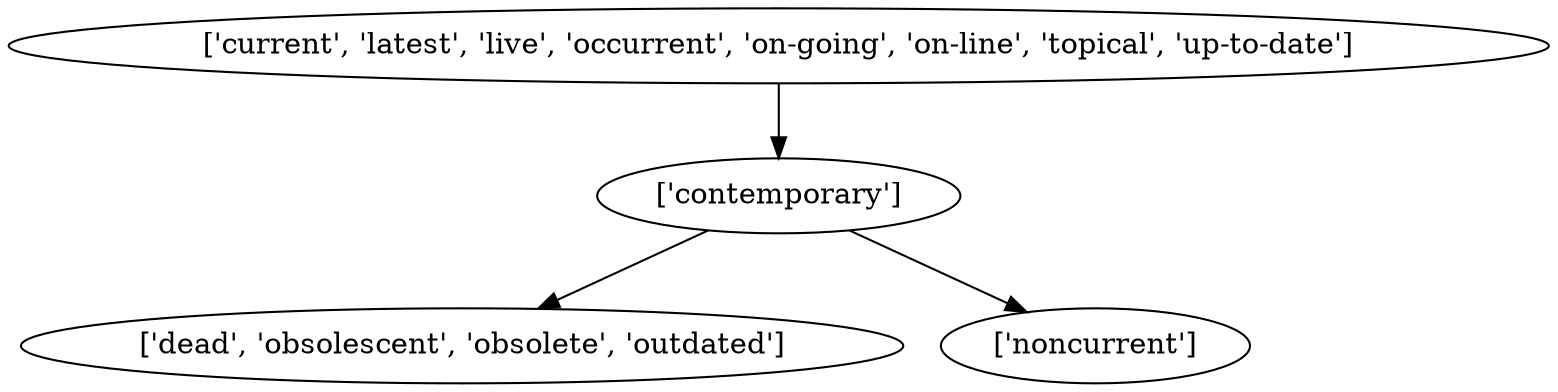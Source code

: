 strict digraph  {
	"['contemporary']" -> "['dead', 'obsolescent', 'obsolete', 'outdated']";
	"['contemporary']" -> "['noncurrent']";
	"['current', 'latest', 'live', 'occurrent', 'on-going', 'on-line', 'topical', 'up-to-date']" -> "['contemporary']";
}
